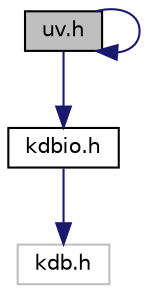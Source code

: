 digraph "uv.h"
{
 // LATEX_PDF_SIZE
  edge [fontname="Helvetica",fontsize="10",labelfontname="Helvetica",labelfontsize="10"];
  node [fontname="Helvetica",fontsize="10",shape=record];
  Node1 [label="uv.h",height=0.2,width=0.4,color="black", fillcolor="grey75", style="filled", fontcolor="black",tooltip="Declarations for the uv I/O binding."];
  Node1 -> Node2 [color="midnightblue",fontsize="10",style="solid",fontname="Helvetica"];
  Node2 [label="kdbio.h",height=0.2,width=0.4,color="black", fillcolor="white", style="filled",URL="$kdbio_8h.html",tooltip="Elektra-I/O structures for I/O bindings, plugins and applications."];
  Node2 -> Node3 [color="midnightblue",fontsize="10",style="solid",fontname="Helvetica"];
  Node3 [label="kdb.h",height=0.2,width=0.4,color="grey75", fillcolor="white", style="filled",tooltip=" "];
  Node1 -> Node1 [color="midnightblue",fontsize="10",style="solid",fontname="Helvetica"];
}
